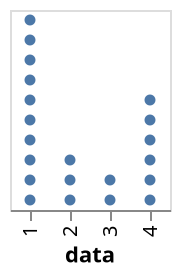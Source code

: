 {
  "$schema": "https://vega.github.io/schema/vega-lite/v4.json",
  "description": "A Wilkinson Dot Plot",
  "height": 100,
  "data": {
    "values": [1, 1, 1, 1, 1, 1, 1, 1, 1, 1, 2, 2, 2, 3, 3, 4, 4, 4, 4, 4, 4]
  },
  "transform": [{"window": [{"op": "rank", "as": "id"}], "groupby": ["data"]}],
  "mark": {"type": "circle", "opacity": 1},
  "encoding": {
    "x": {"field": "data", "type": "ordinal"},
    "y": {"field": "id", "type": "ordinal", "axis": null, "sort": "descending"}
  },
  "autosize": {"type": "pad"}
}
